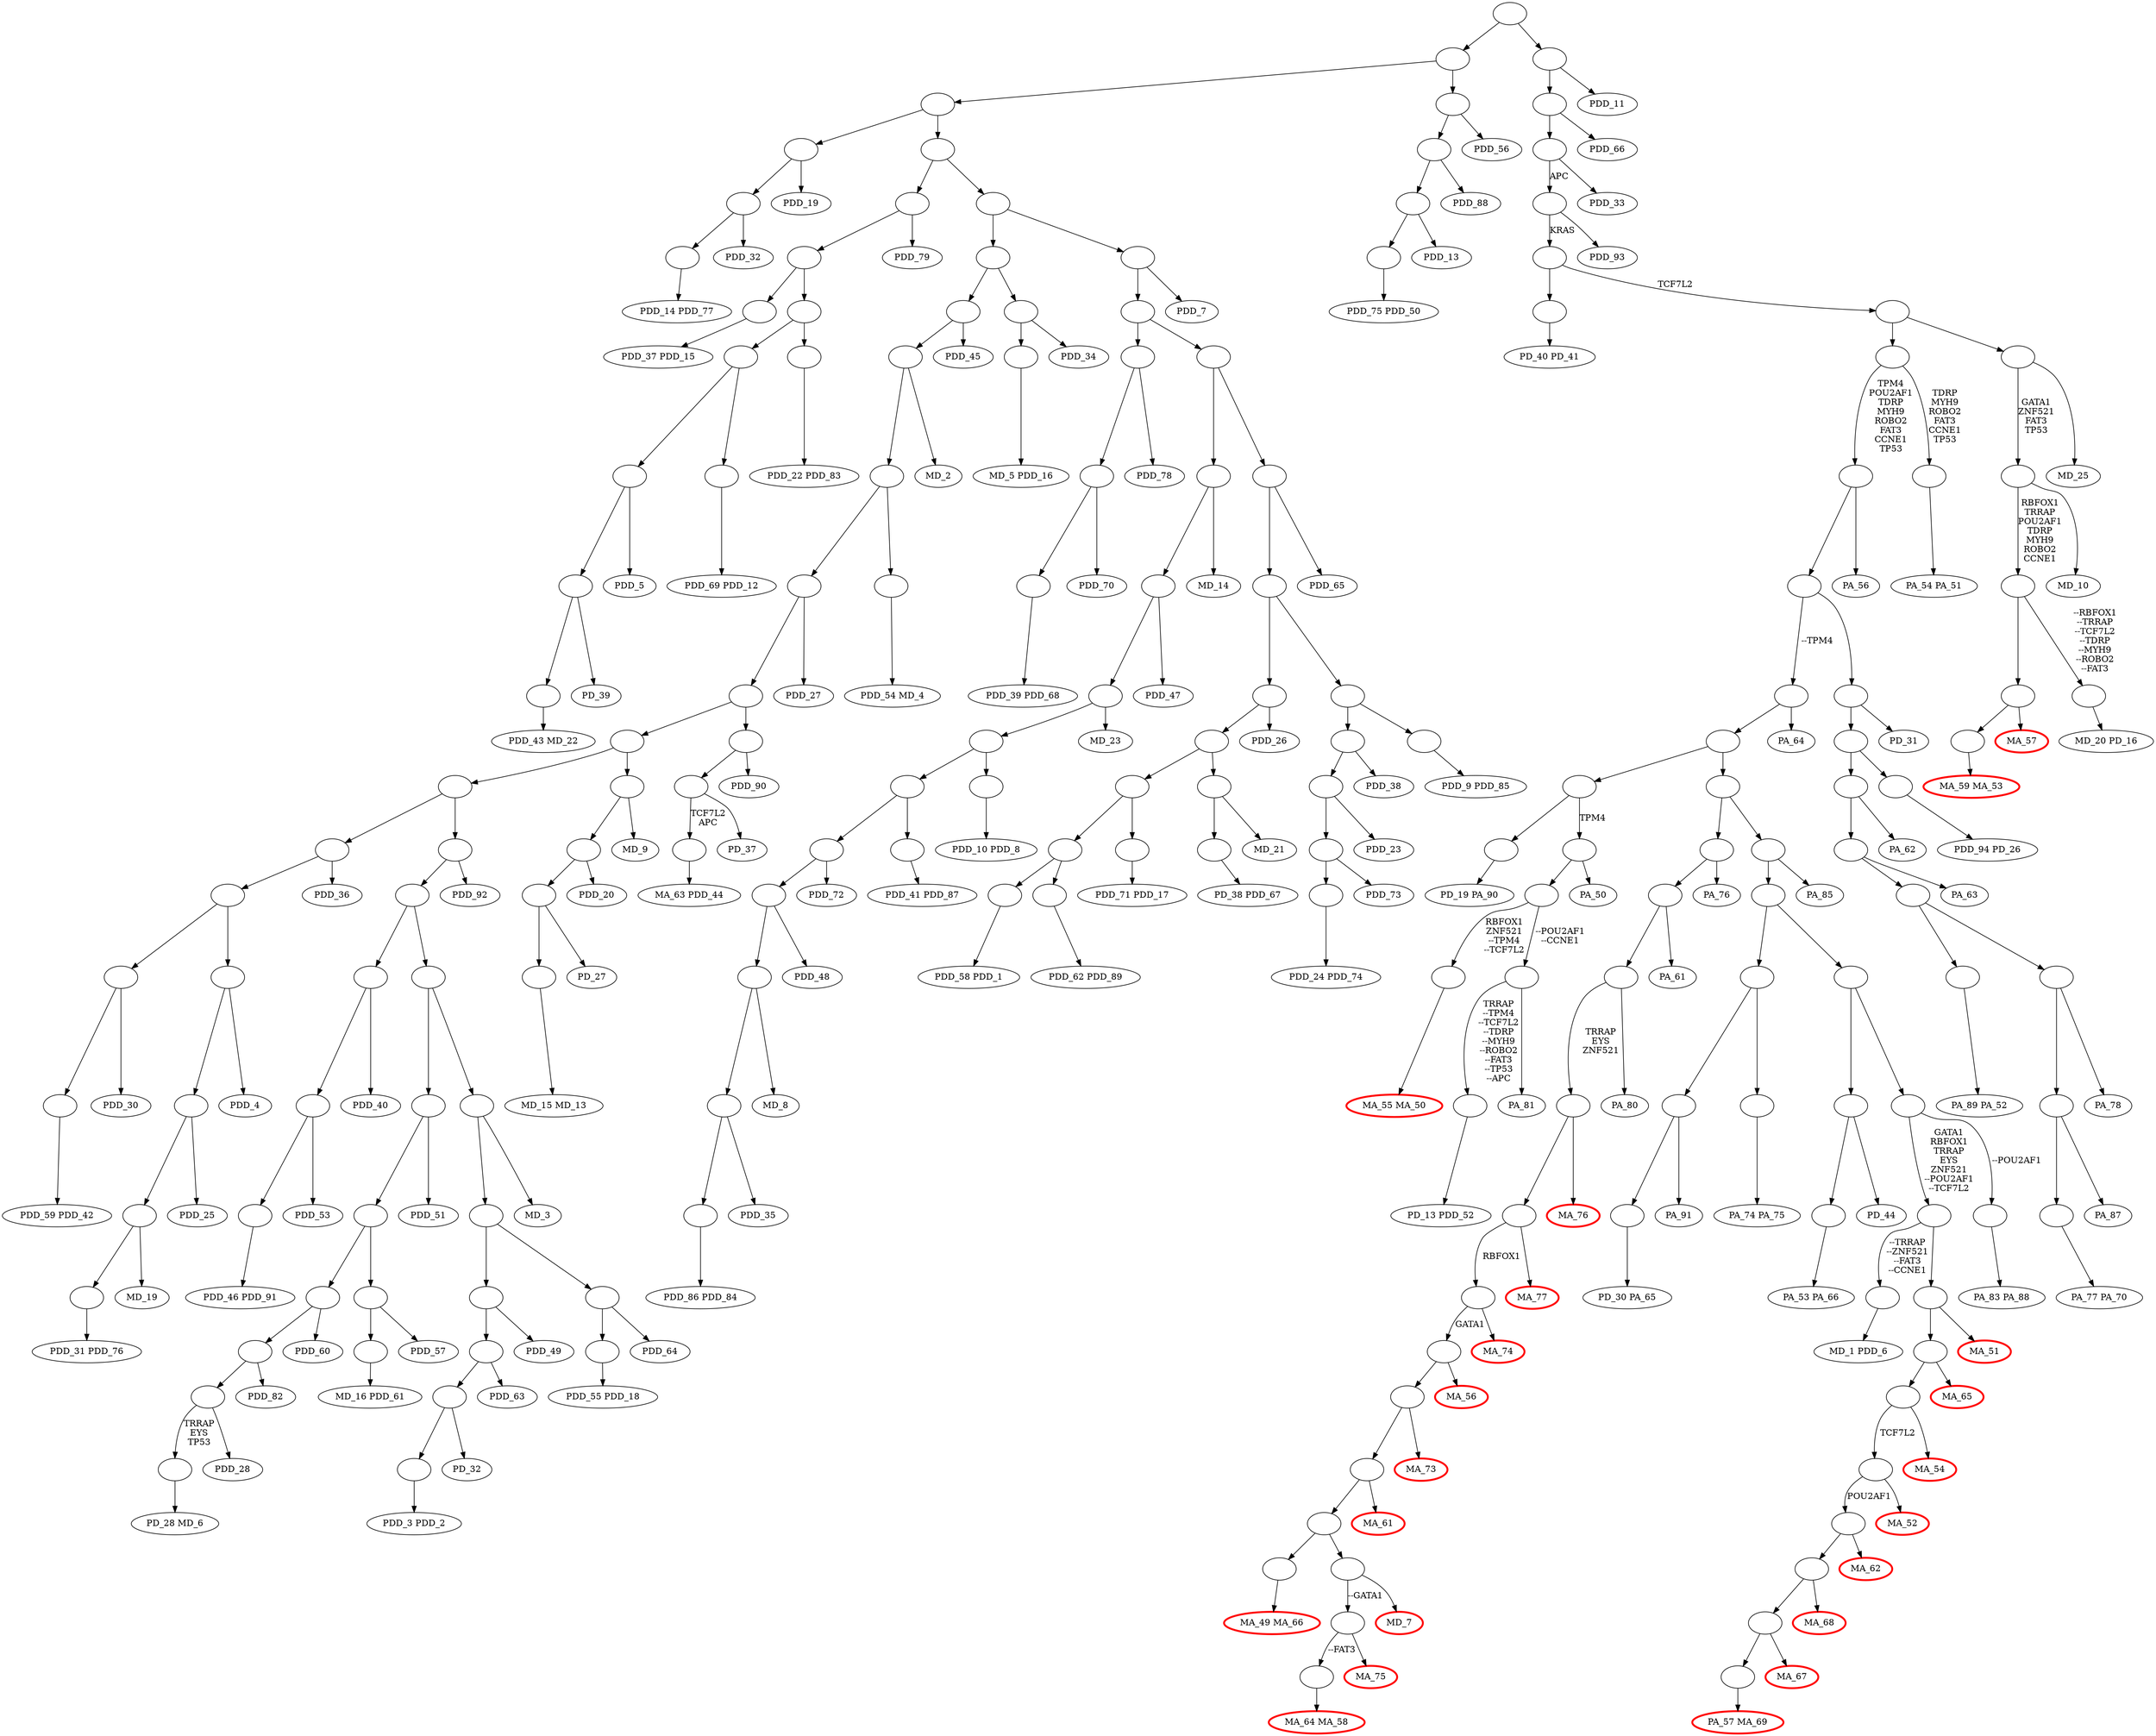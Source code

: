 digraph T {
	353 [label=""]
	349 [label=""]
	348 [label=""]
	347 [label=""]
	346 [label=""]
	344 [label=""]
	342 [label=""]
	339 [label=""]
	338 [label=""]
	337 [label=""]
	336 [label=""]
	333 [label=""]
	332 [label=""]
	330 [label=""]
	328 [label=""]
	326 [label=""]
	324 [label=""]
	321 [label=""]
	318 [label=""]
	312 [label=""]
	308 [label=""]
	307 [label=""]
	303 [label=""]
	302 [label=""]
	301 [label=""]
	300 [label=""]
	298 [label=""]
	296 [label=""]
	293 [label=""]
	290 [label=""]
	287 [label=""]
	285 [label=""]
	283 [label=""]
	281 [label=""]
	279 [label=""]
	277 [label=""]
	275 [label=""]
	273 [label=""]
	270 [label=""]
	265 [label=""]
	260 [label=""]
	259 [label=""]
	258 [label=""]
	256 [label=""]
	254 [label=""]
	252 [label=""]
	250 [label=""]
	246 [label=""]
	245 [label=""]
	244 [label=""]
	243 [label=""]
	242 [label=""]
	240 [label=""]
	239 [label=""]
	238 [label=""]
	231 [label=""]
	230 [label=""]
	229 [label=""]
	228 [label=""]
	227 [label=""]
	224 [label=""]
	221 [label=""]
	216 [label=""]
	214 [label=""]
	213 [label=""]
	211 [label=""]
	209 [label=""]
	208 [label=""]
	207 [label=""]
	206 [label=""]
	205 [label=""]
	203 [label=""]
	202 [label=""]
	198 [label=""]
	197 [label=""]
	195 [label=""]
	194 [label=""]
	193 [label=""]
	189 [label=""]
	188 [label=""]
	186 [label=""]
	184 [label=""]
	181 [label=""]
	177 [label=""]
	175 [label=""]
	172 [label=""]
	171 [label=""]
	170 [label=""]
	169 [label=""]
	167 [label=""]
	166 [label=""]
	165 [label=""]
	164 [label=""]
	162 [label=""]
	161 [label=""]
	159 [label=""]
	157 [label=""]
	156 [label=""]
	155 [label=""]
	154 [label=""]
	153 [label=""]
	152 [label=""]
	151 [label=""]
	147 [label=""]
	145 [label=""]
	143 [label=""]
	142 [label=""]
	141 [label=""]
	140 [label=""]
	139 [label=""]
	138 [label=""]
	134 [label=""]
	133 [label=""]
	130 [label=""]
	126 [label=""]
	125 [label=""]
	123 [label=""]
	119 [label=""]
	117 [label=""]
	116 [label=""]
	114 [label=""]
	111 [label=""]
	108 [label=""]
	106 [label=""]
	102 [label=""]
	101 [label=""]
	100 [label=""]
	99 [label=""]
	94 [label=""]
	92 [label=""]
	90 [label=""]
	87 [label=""]
	85 [label=""]
	84 [label=""]
	83 [label=""]
	81 [label=""]
	80 [label=""]
	79 [label=""]
	74 [label=""]
	71 [label=""]
	69 [label=""]
	67 [label=""]
	65 [label=""]
	59 [label=""]
	58 [label=""]
	57 [label=""]
	56 [label=""]
	54 [label=""]
	53 [label=""]
	50 [label=""]
	44 [label=""]
	42 [label=""]
	39 [label=""]
	37 [label=""]
	36 [label=""]
	31 [label=""]
	30 [label=""]
	27 [label=""]
	25 [label=""]
	24 [label=""]
	20 [label=""]
	19 [label=""]
	18 [label=""]
	17 [label=""]
	16 [label=""]
	15 [label=""]
	13 [label=""]
	12 [label=""]
	10 [label=""]
	8 [label=""]
	7 [label=""]
	6 [label=""]
	5 [label=""]
	4 [label=""]
	3 [label=""]
	1 [label=""]
	0 [label=""]
	349 -> 351
	351 [label="PD_19 PA_90"]
	348 -> 354
	354 [label="PA_50"]
	344 -> 345
	345 [label="PA_64"]
	339 -> 343
	343 [label="PA_56"]
	338 -> 341
	341 [label="PA_54 PA_51"]
	336 -> 352
	352 [label="MD_25"]
	333 -> 335
	335 [label="PD_40 PD_41"]
	328 -> 331
	331 [label="PDD_93"]
	326 -> 329
	329 [label="PDD_33"]
	324 -> 327
	327 [label="PDD_66"]
	321 -> 323
	323 [label="PDD_14 PDD_77"]
	318 -> 320
	320 [label="PDD_32"]
	312 -> 315
	315 [label="PD_39"]
	308 -> 311
	311 [label="PDD_5"]
	307 -> 310
	310 [label="PDD_69 PDD_12"]
	302 -> 305
	305 [label="PDD_22 PDD_83"]
	301 -> 317
	317 [label="PDD_37 PDD_15"]
	296 -> 306
	306 [penwidth=3,color=red,label="MA_68"]
	293 -> 295
	295 [label="PDD_39 PDD_68"]
	290 -> 292
	292 [label="PDD_70"]
	287 -> 289
	289 [penwidth=3,color=red,label="MA_61"]
	285 -> 288
	288 [penwidth=3,color=red,label="MA_73"]
	283 -> 286
	286 [penwidth=3,color=red,label="MA_56"]
	281 -> 284
	284 [penwidth=3,color=red,label="MA_74"]
	279 -> 282
	282 [penwidth=3,color=red,label="MA_77"]
	277 -> 280
	280 [penwidth=3,color=red,label="MA_76"]
	275 -> 278
	278 [label="PA_80"]
	273 -> 276
	276 [label="PA_61"]
	270 -> 272
	272 [label="PA_53 PA_66"]
	265 -> 268
	268 [penwidth=3,color=red,label="MA_65"]
	260 -> 263
	263 [penwidth=3,color=red,label="PA_57 MA_69"]
	259 -> 261
	261 [penwidth=3,color=red,label="MA_67"]
	258 -> 314
	314 [label="PA_77 PA_70"]
	256 -> 257
	257 [label="PA_87"]
	254 -> 297
	297 [penwidth=3,color=red,label="MA_62"]
	252 -> 253
	253 [penwidth=3,color=red,label="MA_52"]
	250 -> 251
	251 [penwidth=3,color=red,label="MA_54"]
	246 -> 248
	248 [label="PA_89 PA_52"]
	245 -> 255
	255 [label="PA_78"]
	243 -> 267
	267 [label="MD_1 PDD_6"]
	242 -> 264
	264 [penwidth=3,color=red,label="MA_51"]
	240 -> 249
	249 [label="PA_63"]
	239 -> 269
	269 [label="PD_44"]
	238 -> 241
	241 [label="PA_62"]
	230 -> 235
	235 [label="PA_83 PA_88"]
	228 -> 274
	274 [label="PA_76"]
	224 -> 226
	226 [penwidth=3,color=red,label="MA_55 MA_50"]
	221 -> 223
	223 [label="PDD_94 PD_26"]
	216 -> 218
	218 [label="PD_13 PDD_52"]
	214 -> 215
	215 [label="PA_81"]
	211 -> 212
	212 [label="PD_31"]
	209 -> 237
	237 [label="PD_30 PA_65"]
	208 -> 210
	210 [label="PA_91"]
	207 -> 233
	233 [label="PA_74 PA_75"]
	202 -> 204
	204 [label="PA_85"]
	198 -> 220
	220 [penwidth=3,color=red,label="MA_64 MA_58"]
	197 -> 199
	199 [penwidth=3,color=red,label="MA_75"]
	195 -> 201
	201 [penwidth=3,color=red,label="MA_49 MA_66"]
	194 -> 196
	196 [penwidth=3,color=red,label="MD_7"]
	189 -> 192
	192 [label="PDD_46 PDD_91"]
	188 -> 190
	190 [label="PDD_53"]
	186 -> 187
	187 [label="PDD_40"]
	181 -> 183
	183 [label="PDD_59 PDD_42"]
	177 -> 179
	179 [label="PDD_31 PDD_76"]
	175 -> 176
	176 [label="MD_19"]
	172 -> 174
	174 [label="PDD_25"]
	171 -> 180
	180 [label="PDD_30"]
	170 -> 173
	173 [label="PDD_4"]
	167 -> 168
	168 [label="PDD_36"]
	166 -> 185
	185 [label="PDD_92"]
	161 -> 163
	163 [label="PDD_27"]
	157 -> 160
	160 [label="MD_2"]
	156 -> 158
	158 [label="PDD_45"]
	154 -> 299
	299 [label="PDD_79"]
	152 -> 319
	319 [label="PDD_19"]
	147 -> 150
	150 [label="PDD_75 PDD_50"]
	145 -> 148
	148 [label="PDD_13"]
	143 -> 146
	146 [label="PDD_88"]
	141 -> 144
	144 [label="PDD_56"]
	139 -> 325
	325 [label="PDD_11"]
	134 -> 137
	137 [label="MD_5 PDD_16"]
	133 -> 135
	135 [label="PDD_34"]
	130 -> 132
	132 [label="PDD_54 MD_4"]
	126 -> 129
	129 [label="MA_63 PDD_44"]
	125 -> 127
	127 [label="PD_37"]
	123 -> 124
	124 [label="PDD_90"]
	119 -> 122
	122 [label="MD_15 MD_13"]
	117 -> 120
	120 [label="PD_27"]
	116 -> 118
	118 [label="PDD_20"]
	114 -> 115
	115 [label="MD_9"]
	111 -> 113
	113 [label="PD_28 MD_6"]
	108 -> 110
	110 [label="PDD_28"]
	106 -> 109
	109 [label="PDD_82"]
	102 -> 105
	105 [label="MD_16 PDD_61"]
	101 -> 107
	107 [label="PDD_60"]
	100 -> 103
	103 [label="PDD_57"]
	94 -> 97
	97 [label="PDD_3 PDD_2"]
	92 -> 95
	95 [label="PD_32"]
	90 -> 93
	93 [label="PDD_63"]
	87 -> 89
	89 [label="PDD_55 PDD_18"]
	85 -> 91
	91 [label="PDD_49"]
	84 -> 86
	86 [label="PDD_64"]
	81 -> 98
	98 [label="PDD_51"]
	80 -> 82
	82 [label="MD_3"]
	74 -> 76
	76 [label="PDD_43 MD_22"]
	71 -> 73
	73 [label="PDD_86 PDD_84"]
	69 -> 70
	70 [label="PDD_35"]
	67 -> 68
	68 [label="MD_8"]
	65 -> 66
	66 [label="PDD_48"]
	59 -> 64
	64 [label="PDD_72"]
	58 -> 61
	61 [label="PDD_41 PDD_87"]
	56 -> 78
	78 [label="PDD_10 PDD_8"]
	53 -> 55
	55 [label="MD_23"]
	50 -> 52
	52 [label="PDD_47"]
	44 -> 47
	47 [label="PDD_24 PDD_74"]
	42 -> 45
	45 [label="PDD_73"]
	39 -> 43
	43 [label="PDD_23"]
	37 -> 38
	38 [label="PDD_38"]
	36 -> 49
	49 [label="PDD_9 PDD_85"]
	31 -> 35
	35 [label="PDD_58 PDD_1"]
	30 -> 33
	33 [label="PDD_62 PDD_89"]
	27 -> 41
	41 [penwidth=3,color=red,label="MA_59 MA_53"]
	24 -> 29
	29 [label="PDD_71 PDD_17"]
	20 -> 23
	23 [label="PD_38 PDD_67"]
	19 -> 26
	26 [penwidth=3,color=red,label="MA_57"]
	18 -> 63
	63 [label="MD_20 PD_16"]
	16 -> 21
	21 [label="MD_21"]
	13 -> 14
	14 [label="PDD_26"]
	7 -> 9
	9 [label="MD_10"]
	6 -> 51
	51 [label="MD_14"]
	5 -> 11
	11 [label="PDD_65"]
	4 -> 291
	291 [label="PDD_78"]
	0 -> 2
	2 [label="PDD_7"]
	353 -> 224 [label="RBFOX1\nZNF521\n--TPM4\n--TCF7L2"]
	353 -> 214 [label="--POU2AF1\n--CCNE1"]
	348 -> 353 [label=""]
	347 -> 349 [label=""]
	347 -> 348 [label="TPM4"]
	346 -> 347 [label=""]
	346 -> 227 [label=""]
	344 -> 346 [label=""]
	342 -> 344 [label="--TPM4"]
	342 -> 211 [label=""]
	339 -> 342 [label=""]
	337 -> 339 [label="TPM4\nPOU2AF1\nTDRP\nMYH9\nROBO2\nFAT3\nCCNE1\nTP53"]
	337 -> 338 [label="TDRP\nMYH9\nROBO2\nFAT3\nCCNE1\nTP53"]
	336 -> 7 [label="GATA1\nZNF521\nFAT3\nTP53"]
	332 -> 337 [label=""]
	332 -> 336 [label=""]
	330 -> 333 [label=""]
	330 -> 332 [label="TCF7L2"]
	328 -> 330 [label="KRAS"]
	326 -> 328 [label="APC"]
	324 -> 326 [label=""]
	318 -> 321 [label=""]
	312 -> 74 [label=""]
	308 -> 312 [label=""]
	303 -> 308 [label=""]
	303 -> 307 [label=""]
	300 -> 303 [label=""]
	300 -> 302 [label=""]
	298 -> 301 [label=""]
	298 -> 300 [label=""]
	296 -> 259 [label=""]
	290 -> 293 [label=""]
	287 -> 193 [label=""]
	285 -> 287 [label=""]
	283 -> 285 [label=""]
	281 -> 283 [label="GATA1"]
	279 -> 281 [label="RBFOX1"]
	277 -> 279 [label=""]
	275 -> 277 [label="TRRAP\nEYS\nZNF521"]
	273 -> 275 [label=""]
	265 -> 250 [label=""]
	259 -> 260 [label=""]
	256 -> 258 [label=""]
	254 -> 296 [label=""]
	252 -> 254 [label="POU2AF1"]
	250 -> 252 [label="TCF7L2"]
	245 -> 256 [label=""]
	244 -> 246 [label=""]
	244 -> 245 [label=""]
	242 -> 265 [label=""]
	240 -> 244 [label=""]
	239 -> 270 [label=""]
	238 -> 240 [label=""]
	231 -> 243 [label="--TRRAP\n--ZNF521\n--FAT3\n--CCNE1"]
	231 -> 242 [label=""]
	229 -> 231 [label="GATA1\nRBFOX1\nTRRAP\nEYS\nZNF521\n--POU2AF1\n--TCF7L2"]
	229 -> 230 [label="--POU2AF1"]
	228 -> 273 [label=""]
	227 -> 228 [label=""]
	227 -> 202 [label=""]
	214 -> 216 [label="TRRAP\n--TPM4\n--TCF7L2\n--TDRP\n--MYH9\n--ROBO2\n--FAT3\n--TP53\n--APC"]
	213 -> 238 [label=""]
	213 -> 221 [label=""]
	211 -> 213 [label=""]
	208 -> 209 [label=""]
	206 -> 208 [label=""]
	206 -> 207 [label=""]
	205 -> 239 [label=""]
	205 -> 229 [label=""]
	203 -> 206 [label=""]
	203 -> 205 [label=""]
	202 -> 203 [label=""]
	197 -> 198 [label="--FAT3"]
	194 -> 197 [label="--GATA1"]
	193 -> 195 [label=""]
	193 -> 194 [label=""]
	188 -> 189 [label=""]
	186 -> 188 [label=""]
	184 -> 186 [label=""]
	184 -> 79 [label=""]
	175 -> 177 [label=""]
	172 -> 175 [label=""]
	171 -> 181 [label=""]
	170 -> 172 [label=""]
	169 -> 171 [label=""]
	169 -> 170 [label=""]
	167 -> 169 [label=""]
	166 -> 184 [label=""]
	165 -> 167 [label=""]
	165 -> 166 [label=""]
	164 -> 165 [label=""]
	164 -> 114 [label=""]
	162 -> 164 [label=""]
	162 -> 123 [label=""]
	161 -> 162 [label=""]
	159 -> 161 [label=""]
	159 -> 130 [label=""]
	157 -> 159 [label=""]
	156 -> 157 [label=""]
	155 -> 156 [label=""]
	155 -> 133 [label=""]
	154 -> 298 [label=""]
	153 -> 155 [label=""]
	153 -> 0 [label=""]
	152 -> 318 [label=""]
	151 -> 154 [label=""]
	151 -> 153 [label=""]
	145 -> 147 [label=""]
	143 -> 145 [label=""]
	142 -> 152 [label=""]
	142 -> 151 [label=""]
	141 -> 143 [label=""]
	140 -> 142 [label=""]
	140 -> 141 [label=""]
	139 -> 324 [label=""]
	138 -> 140 [label=""]
	138 -> 139 [label=""]
	133 -> 134 [label=""]
	125 -> 126 [label="TCF7L2\nAPC"]
	123 -> 125 [label=""]
	117 -> 119 [label=""]
	116 -> 117 [label=""]
	114 -> 116 [label=""]
	108 -> 111 [label="TRRAP\nEYS\nTP53"]
	106 -> 108 [label=""]
	101 -> 106 [label=""]
	100 -> 102 [label=""]
	99 -> 101 [label=""]
	99 -> 100 [label=""]
	92 -> 94 [label=""]
	90 -> 92 [label=""]
	85 -> 90 [label=""]
	84 -> 87 [label=""]
	83 -> 85 [label=""]
	83 -> 84 [label=""]
	81 -> 99 [label=""]
	80 -> 83 [label=""]
	79 -> 81 [label=""]
	79 -> 80 [label=""]
	69 -> 71 [label=""]
	67 -> 69 [label=""]
	65 -> 67 [label=""]
	59 -> 65 [label=""]
	57 -> 59 [label=""]
	57 -> 58 [label=""]
	54 -> 57 [label=""]
	54 -> 56 [label=""]
	53 -> 54 [label=""]
	50 -> 53 [label=""]
	42 -> 44 [label=""]
	39 -> 42 [label=""]
	37 -> 39 [label=""]
	25 -> 31 [label=""]
	25 -> 30 [label=""]
	19 -> 27 [label=""]
	17 -> 25 [label=""]
	17 -> 24 [label=""]
	16 -> 20 [label=""]
	15 -> 17 [label=""]
	15 -> 16 [label=""]
	13 -> 15 [label=""]
	12 -> 37 [label=""]
	12 -> 36 [label=""]
	10 -> 13 [label=""]
	10 -> 12 [label=""]
	8 -> 19 [label=""]
	8 -> 18 [label="--RBFOX1\n--TRRAP\n--TCF7L2\n--TDRP\n--MYH9\n--ROBO2\n--FAT3"]
	7 -> 8 [label="RBFOX1\nTRRAP\nPOU2AF1\nTDRP\nMYH9\nROBO2\nCCNE1"]
	6 -> 50 [label=""]
	5 -> 10 [label=""]
	4 -> 290 [label=""]
	3 -> 6 [label=""]
	3 -> 5 [label=""]
	1 -> 4 [label=""]
	1 -> 3 [label=""]
	0 -> 1 [label=""]
}
